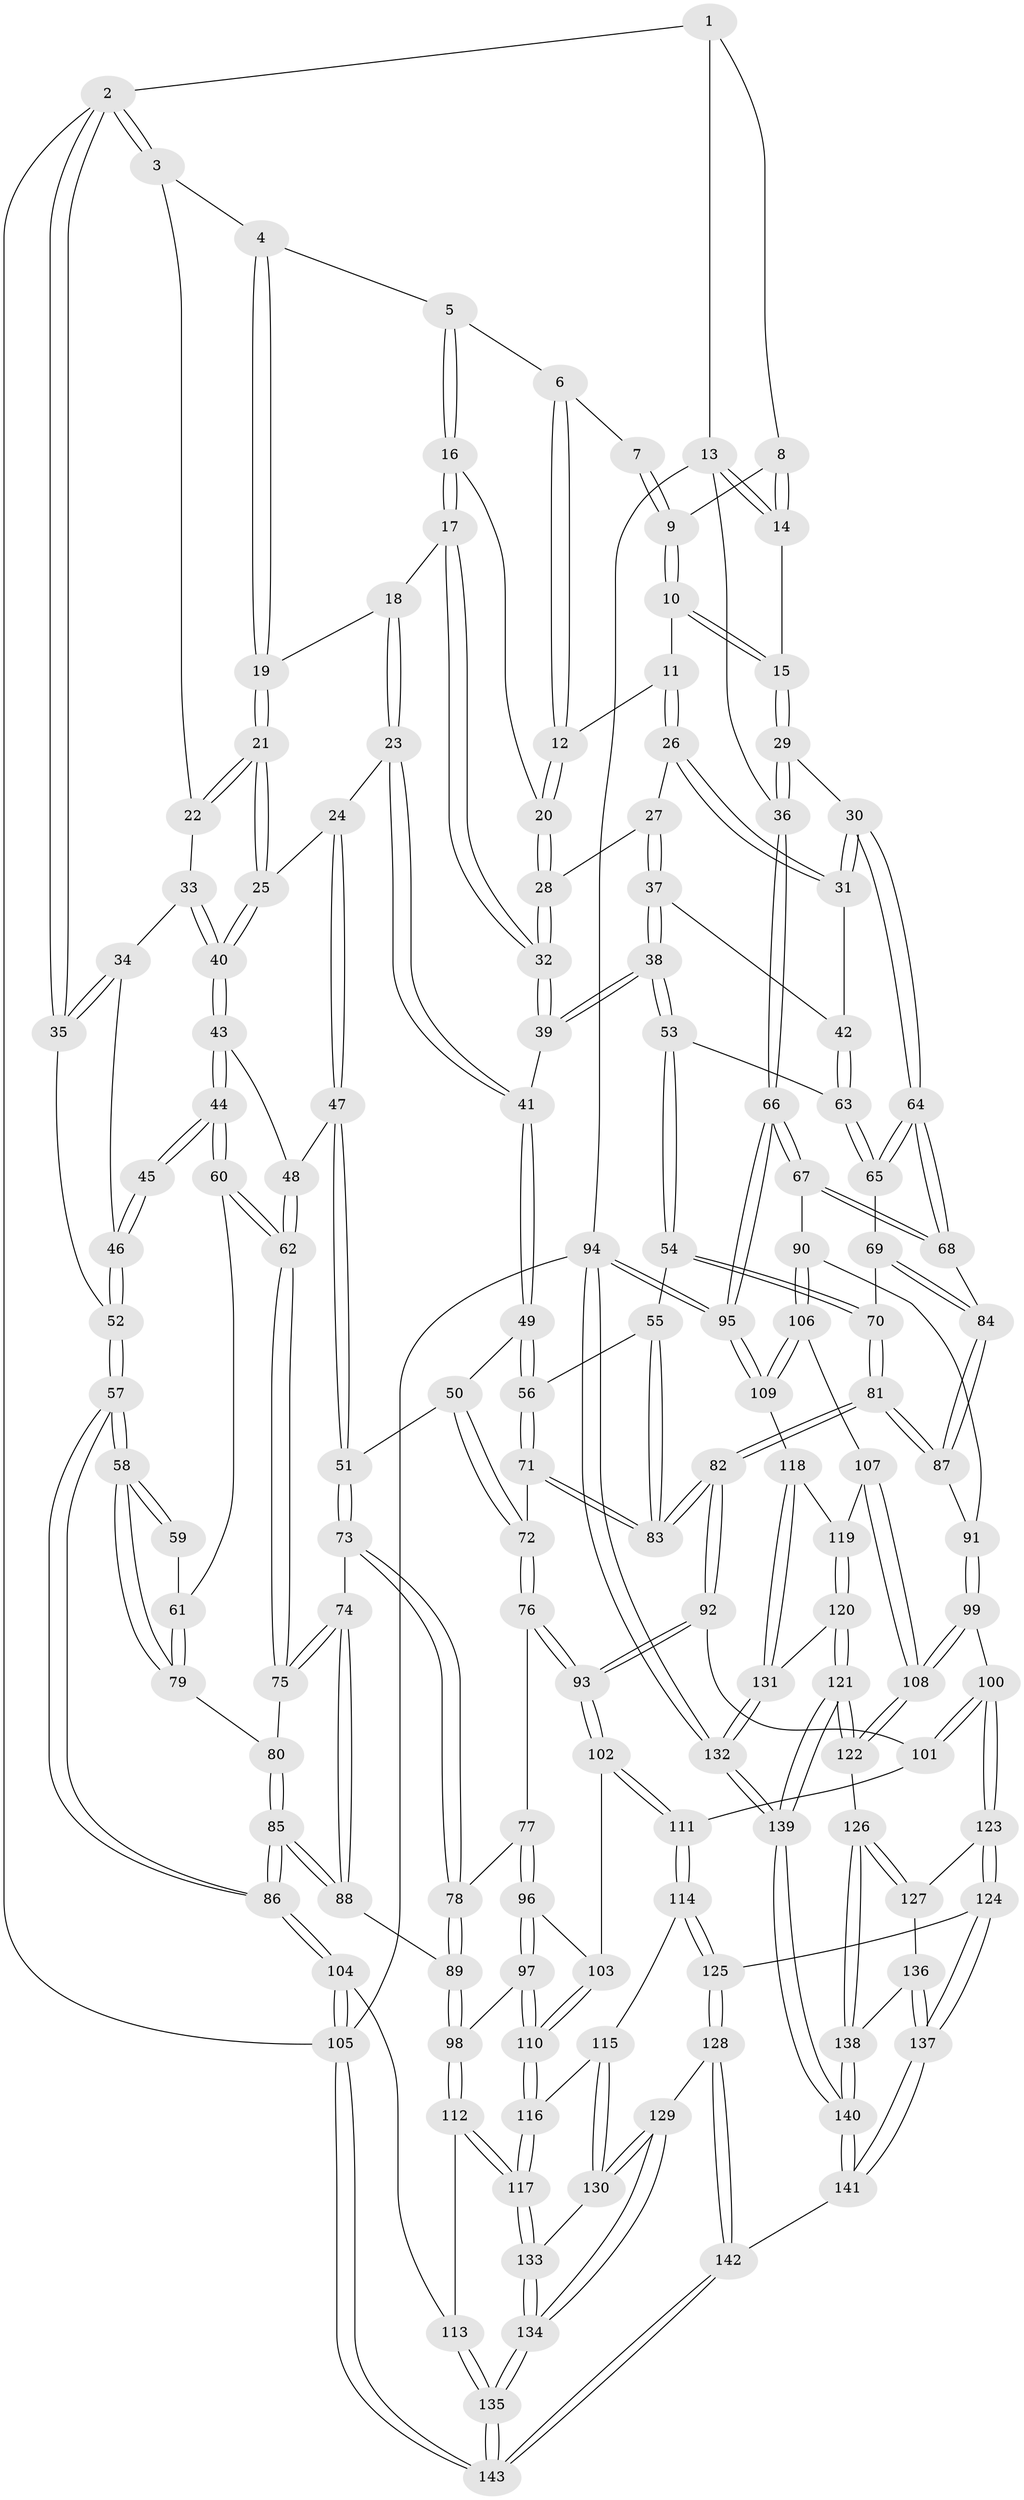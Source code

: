 // coarse degree distribution, {2: 0.028169014084507043, 5: 0.323943661971831, 3: 0.14084507042253522, 6: 0.11267605633802817, 4: 0.323943661971831, 7: 0.056338028169014086, 9: 0.014084507042253521}
// Generated by graph-tools (version 1.1) at 2025/06/03/04/25 22:06:40]
// undirected, 143 vertices, 354 edges
graph export_dot {
graph [start="1"]
  node [color=gray90,style=filled];
  1 [pos="+1+0"];
  2 [pos="+0+0"];
  3 [pos="+0+0"];
  4 [pos="+0.3389166271840553+0"];
  5 [pos="+0.5484435045270775+0"];
  6 [pos="+0.6716369087383185+0"];
  7 [pos="+0.712792081215025+0"];
  8 [pos="+0.9161607494992531+0.052715528755986084"];
  9 [pos="+0.8266570215934549+0.012002157208237293"];
  10 [pos="+0.827178252539497+0.13376505479482798"];
  11 [pos="+0.7761956859000327+0.15465020282649633"];
  12 [pos="+0.7139753964441797+0.13023768425979346"];
  13 [pos="+1+0"];
  14 [pos="+0.9557385381724453+0.11169001656220309"];
  15 [pos="+0.9059802805086493+0.16283896838219222"];
  16 [pos="+0.5399753317891726+0.011495758733978147"];
  17 [pos="+0.4934313328575254+0.17154899869691864"];
  18 [pos="+0.3791458941263518+0.14212043536010405"];
  19 [pos="+0.33120589412789525+0.10727632492492593"];
  20 [pos="+0.6620826516506305+0.16337311796141518"];
  21 [pos="+0.23818698666348406+0.1792659550944017"];
  22 [pos="+0.13414458565063078+0.13268462294345953"];
  23 [pos="+0.35737051425361827+0.25719048671108485"];
  24 [pos="+0.27666355316207647+0.2535226439883953"];
  25 [pos="+0.24687961987448473+0.2223697738378288"];
  26 [pos="+0.7735328082139936+0.25481620473349875"];
  27 [pos="+0.6519667000775216+0.20393651735581425"];
  28 [pos="+0.6458454740007843+0.18818811884861994"];
  29 [pos="+0.931535211178068+0.31230883242313284"];
  30 [pos="+0.8359632494341076+0.3265862592977831"];
  31 [pos="+0.7909035473354249+0.31936988513395725"];
  32 [pos="+0.506368528499553+0.2004603069492524"];
  33 [pos="+0.08852461908482057+0.19445581475709203"];
  34 [pos="+0.02489356849959797+0.23395299466001063"];
  35 [pos="+0+0.2664538852017444"];
  36 [pos="+1+0.4356499761706428"];
  37 [pos="+0.6599698149895341+0.31121043008890303"];
  38 [pos="+0.59286358945626+0.35302205015157845"];
  39 [pos="+0.5003538346779333+0.23709626910221018"];
  40 [pos="+0.16304487885304308+0.3111644542902391"];
  41 [pos="+0.4188092905200188+0.30233177788897425"];
  42 [pos="+0.7774934373958449+0.32593874166437964"];
  43 [pos="+0.1583417038436538+0.3292766736508933"];
  44 [pos="+0.12978610495108242+0.3458811322176705"];
  45 [pos="+0.1050033855770982+0.33595052031857214"];
  46 [pos="+0.08076998909627787+0.31571763135220965"];
  47 [pos="+0.2883775341627269+0.3983304597990814"];
  48 [pos="+0.20478317205159036+0.35761111999172934"];
  49 [pos="+0.40063065064422115+0.37339469859314595"];
  50 [pos="+0.32391678061449986+0.40048221793989897"];
  51 [pos="+0.29097760862753524+0.40212430743849886"];
  52 [pos="+0+0.47197301729096364"];
  53 [pos="+0.5882704103525901+0.375565315859998"];
  54 [pos="+0.5722335041428951+0.4108693188544683"];
  55 [pos="+0.5157050373368165+0.43140050842995453"];
  56 [pos="+0.47713537055773575+0.4354831227176403"];
  57 [pos="+0+0.4767274416406724"];
  58 [pos="+0+0.4691010317879745"];
  59 [pos="+0.06591170968239045+0.35679520247312635"];
  60 [pos="+0.1093705739578636+0.4398151186384419"];
  61 [pos="+0.06155490706672495+0.44764619972983816"];
  62 [pos="+0.1440966480985441+0.46659052009112656"];
  63 [pos="+0.7344869120472225+0.4224828649461216"];
  64 [pos="+0.8250778258502982+0.4906238638534511"];
  65 [pos="+0.7332588666156461+0.4489065115646068"];
  66 [pos="+1+0.5606524412695608"];
  67 [pos="+0.9048468732185442+0.575466322658346"];
  68 [pos="+0.8637242120177429+0.5470076388693117"];
  69 [pos="+0.7159529792124564+0.4677465749665128"];
  70 [pos="+0.6071899337617662+0.45941326063341664"];
  71 [pos="+0.4201340551786226+0.5727177583502923"];
  72 [pos="+0.41458717305897447+0.5752278430749421"];
  73 [pos="+0.2320169425122082+0.504831585158571"];
  74 [pos="+0.18984015317089056+0.5053829960113723"];
  75 [pos="+0.17525110093450427+0.4941498869159513"];
  76 [pos="+0.3496116828653819+0.62863383689793"];
  77 [pos="+0.3338214879997827+0.6226559336969835"];
  78 [pos="+0.2782800659578975+0.5707621979217904"];
  79 [pos="+0.06048229928751125+0.4478340209838177"];
  80 [pos="+0.0845905367411587+0.5208905457663209"];
  81 [pos="+0.6216118836471201+0.6287040073634834"];
  82 [pos="+0.6082399602249944+0.6337839793139889"];
  83 [pos="+0.5523438878457267+0.6051470289916103"];
  84 [pos="+0.7125488762681101+0.5452543905270887"];
  85 [pos="+0.0008630876841560435+0.6681995926827045"];
  86 [pos="+0+0.651883012792459"];
  87 [pos="+0.6364536459151586+0.6297806831551922"];
  88 [pos="+0.04689706789143897+0.6740771311289577"];
  89 [pos="+0.08317741067208141+0.6957495404276784"];
  90 [pos="+0.7762271860322817+0.691598957584867"];
  91 [pos="+0.6444242905813155+0.6348234199854796"];
  92 [pos="+0.5936959559196106+0.6589215452231806"];
  93 [pos="+0.37490258646830066+0.7198675575898679"];
  94 [pos="+1+1"];
  95 [pos="+1+0.6644178715195189"];
  96 [pos="+0.16721053666879812+0.7189183145799618"];
  97 [pos="+0.14141461346923076+0.7272895280360289"];
  98 [pos="+0.11204179266559386+0.7194044886969366"];
  99 [pos="+0.6833038154649436+0.8321679428910236"];
  100 [pos="+0.6024975978104953+0.8256697284944517"];
  101 [pos="+0.5693649927578808+0.7451122024026523"];
  102 [pos="+0.37496297601369605+0.7220896476027695"];
  103 [pos="+0.3136217683064284+0.7571095629462953"];
  104 [pos="+0+0.7920885177780401"];
  105 [pos="+0+1"];
  106 [pos="+0.7880627854766169+0.7582076559442116"];
  107 [pos="+0.7810454383655916+0.7716258332134499"];
  108 [pos="+0.716018132646633+0.8434033593305105"];
  109 [pos="+0.9477998754136906+0.7994304401598846"];
  110 [pos="+0.2353188791518851+0.8380646029032341"];
  111 [pos="+0.41735107296579216+0.7930043714889925"];
  112 [pos="+0.10175230224171353+0.8658537201037972"];
  113 [pos="+0.08644487169820535+0.8842551943890028"];
  114 [pos="+0.41884596842398264+0.8199440814680421"];
  115 [pos="+0.3737922420688858+0.8528399291281122"];
  116 [pos="+0.23633604085043813+0.8505539456507776"];
  117 [pos="+0.22778029336010033+0.8817182538603234"];
  118 [pos="+0.923509101169719+0.8544364931153937"];
  119 [pos="+0.8326536846985603+0.8555105803458292"];
  120 [pos="+0.8094126130964002+0.9469575009976137"];
  121 [pos="+0.7965964418234477+0.9540881776735979"];
  122 [pos="+0.7269117359851355+0.8967668867066064"];
  123 [pos="+0.5519420789357032+0.8935144580500672"];
  124 [pos="+0.5084168187301074+0.9116875384411317"];
  125 [pos="+0.47793367734624725+0.8976824838001068"];
  126 [pos="+0.6753275998858046+0.939272592541842"];
  127 [pos="+0.6077979457081496+0.9301891502836347"];
  128 [pos="+0.37687275744060106+0.9842988177030696"];
  129 [pos="+0.3658116344581742+0.9734180748975007"];
  130 [pos="+0.34095506584601526+0.9123742074310117"];
  131 [pos="+0.9115556042708992+0.9205450183407329"];
  132 [pos="+1+1"];
  133 [pos="+0.23338672740485886+0.9156721763520553"];
  134 [pos="+0.2227197743255609+0.9617483454603589"];
  135 [pos="+0.11002218643552952+1"];
  136 [pos="+0.6089055270415296+0.9644853245065323"];
  137 [pos="+0.5355528122214532+1"];
  138 [pos="+0.6632784131755275+1"];
  139 [pos="+0.7789238789460893+1"];
  140 [pos="+0.659016992230118+1"];
  141 [pos="+0.5388144760560598+1"];
  142 [pos="+0.3847895644405855+1"];
  143 [pos="+0.06260563696815565+1"];
  1 -- 2;
  1 -- 8;
  1 -- 13;
  2 -- 3;
  2 -- 3;
  2 -- 35;
  2 -- 35;
  2 -- 105;
  3 -- 4;
  3 -- 22;
  4 -- 5;
  4 -- 19;
  4 -- 19;
  5 -- 6;
  5 -- 16;
  5 -- 16;
  6 -- 7;
  6 -- 12;
  6 -- 12;
  7 -- 9;
  7 -- 9;
  8 -- 9;
  8 -- 14;
  8 -- 14;
  9 -- 10;
  9 -- 10;
  10 -- 11;
  10 -- 15;
  10 -- 15;
  11 -- 12;
  11 -- 26;
  11 -- 26;
  12 -- 20;
  12 -- 20;
  13 -- 14;
  13 -- 14;
  13 -- 36;
  13 -- 94;
  14 -- 15;
  15 -- 29;
  15 -- 29;
  16 -- 17;
  16 -- 17;
  16 -- 20;
  17 -- 18;
  17 -- 32;
  17 -- 32;
  18 -- 19;
  18 -- 23;
  18 -- 23;
  19 -- 21;
  19 -- 21;
  20 -- 28;
  20 -- 28;
  21 -- 22;
  21 -- 22;
  21 -- 25;
  21 -- 25;
  22 -- 33;
  23 -- 24;
  23 -- 41;
  23 -- 41;
  24 -- 25;
  24 -- 47;
  24 -- 47;
  25 -- 40;
  25 -- 40;
  26 -- 27;
  26 -- 31;
  26 -- 31;
  27 -- 28;
  27 -- 37;
  27 -- 37;
  28 -- 32;
  28 -- 32;
  29 -- 30;
  29 -- 36;
  29 -- 36;
  30 -- 31;
  30 -- 31;
  30 -- 64;
  30 -- 64;
  31 -- 42;
  32 -- 39;
  32 -- 39;
  33 -- 34;
  33 -- 40;
  33 -- 40;
  34 -- 35;
  34 -- 35;
  34 -- 46;
  35 -- 52;
  36 -- 66;
  36 -- 66;
  37 -- 38;
  37 -- 38;
  37 -- 42;
  38 -- 39;
  38 -- 39;
  38 -- 53;
  38 -- 53;
  39 -- 41;
  40 -- 43;
  40 -- 43;
  41 -- 49;
  41 -- 49;
  42 -- 63;
  42 -- 63;
  43 -- 44;
  43 -- 44;
  43 -- 48;
  44 -- 45;
  44 -- 45;
  44 -- 60;
  44 -- 60;
  45 -- 46;
  45 -- 46;
  46 -- 52;
  46 -- 52;
  47 -- 48;
  47 -- 51;
  47 -- 51;
  48 -- 62;
  48 -- 62;
  49 -- 50;
  49 -- 56;
  49 -- 56;
  50 -- 51;
  50 -- 72;
  50 -- 72;
  51 -- 73;
  51 -- 73;
  52 -- 57;
  52 -- 57;
  53 -- 54;
  53 -- 54;
  53 -- 63;
  54 -- 55;
  54 -- 70;
  54 -- 70;
  55 -- 56;
  55 -- 83;
  55 -- 83;
  56 -- 71;
  56 -- 71;
  57 -- 58;
  57 -- 58;
  57 -- 86;
  57 -- 86;
  58 -- 59;
  58 -- 59;
  58 -- 79;
  58 -- 79;
  59 -- 61;
  60 -- 61;
  60 -- 62;
  60 -- 62;
  61 -- 79;
  61 -- 79;
  62 -- 75;
  62 -- 75;
  63 -- 65;
  63 -- 65;
  64 -- 65;
  64 -- 65;
  64 -- 68;
  64 -- 68;
  65 -- 69;
  66 -- 67;
  66 -- 67;
  66 -- 95;
  66 -- 95;
  67 -- 68;
  67 -- 68;
  67 -- 90;
  68 -- 84;
  69 -- 70;
  69 -- 84;
  69 -- 84;
  70 -- 81;
  70 -- 81;
  71 -- 72;
  71 -- 83;
  71 -- 83;
  72 -- 76;
  72 -- 76;
  73 -- 74;
  73 -- 78;
  73 -- 78;
  74 -- 75;
  74 -- 75;
  74 -- 88;
  74 -- 88;
  75 -- 80;
  76 -- 77;
  76 -- 93;
  76 -- 93;
  77 -- 78;
  77 -- 96;
  77 -- 96;
  78 -- 89;
  78 -- 89;
  79 -- 80;
  80 -- 85;
  80 -- 85;
  81 -- 82;
  81 -- 82;
  81 -- 87;
  81 -- 87;
  82 -- 83;
  82 -- 83;
  82 -- 92;
  82 -- 92;
  84 -- 87;
  84 -- 87;
  85 -- 86;
  85 -- 86;
  85 -- 88;
  85 -- 88;
  86 -- 104;
  86 -- 104;
  87 -- 91;
  88 -- 89;
  89 -- 98;
  89 -- 98;
  90 -- 91;
  90 -- 106;
  90 -- 106;
  91 -- 99;
  91 -- 99;
  92 -- 93;
  92 -- 93;
  92 -- 101;
  93 -- 102;
  93 -- 102;
  94 -- 95;
  94 -- 95;
  94 -- 132;
  94 -- 132;
  94 -- 105;
  95 -- 109;
  95 -- 109;
  96 -- 97;
  96 -- 97;
  96 -- 103;
  97 -- 98;
  97 -- 110;
  97 -- 110;
  98 -- 112;
  98 -- 112;
  99 -- 100;
  99 -- 108;
  99 -- 108;
  100 -- 101;
  100 -- 101;
  100 -- 123;
  100 -- 123;
  101 -- 111;
  102 -- 103;
  102 -- 111;
  102 -- 111;
  103 -- 110;
  103 -- 110;
  104 -- 105;
  104 -- 105;
  104 -- 113;
  105 -- 143;
  105 -- 143;
  106 -- 107;
  106 -- 109;
  106 -- 109;
  107 -- 108;
  107 -- 108;
  107 -- 119;
  108 -- 122;
  108 -- 122;
  109 -- 118;
  110 -- 116;
  110 -- 116;
  111 -- 114;
  111 -- 114;
  112 -- 113;
  112 -- 117;
  112 -- 117;
  113 -- 135;
  113 -- 135;
  114 -- 115;
  114 -- 125;
  114 -- 125;
  115 -- 116;
  115 -- 130;
  115 -- 130;
  116 -- 117;
  116 -- 117;
  117 -- 133;
  117 -- 133;
  118 -- 119;
  118 -- 131;
  118 -- 131;
  119 -- 120;
  119 -- 120;
  120 -- 121;
  120 -- 121;
  120 -- 131;
  121 -- 122;
  121 -- 122;
  121 -- 139;
  121 -- 139;
  122 -- 126;
  123 -- 124;
  123 -- 124;
  123 -- 127;
  124 -- 125;
  124 -- 137;
  124 -- 137;
  125 -- 128;
  125 -- 128;
  126 -- 127;
  126 -- 127;
  126 -- 138;
  126 -- 138;
  127 -- 136;
  128 -- 129;
  128 -- 142;
  128 -- 142;
  129 -- 130;
  129 -- 130;
  129 -- 134;
  129 -- 134;
  130 -- 133;
  131 -- 132;
  131 -- 132;
  132 -- 139;
  132 -- 139;
  133 -- 134;
  133 -- 134;
  134 -- 135;
  134 -- 135;
  135 -- 143;
  135 -- 143;
  136 -- 137;
  136 -- 137;
  136 -- 138;
  137 -- 141;
  137 -- 141;
  138 -- 140;
  138 -- 140;
  139 -- 140;
  139 -- 140;
  140 -- 141;
  140 -- 141;
  141 -- 142;
  142 -- 143;
  142 -- 143;
}
